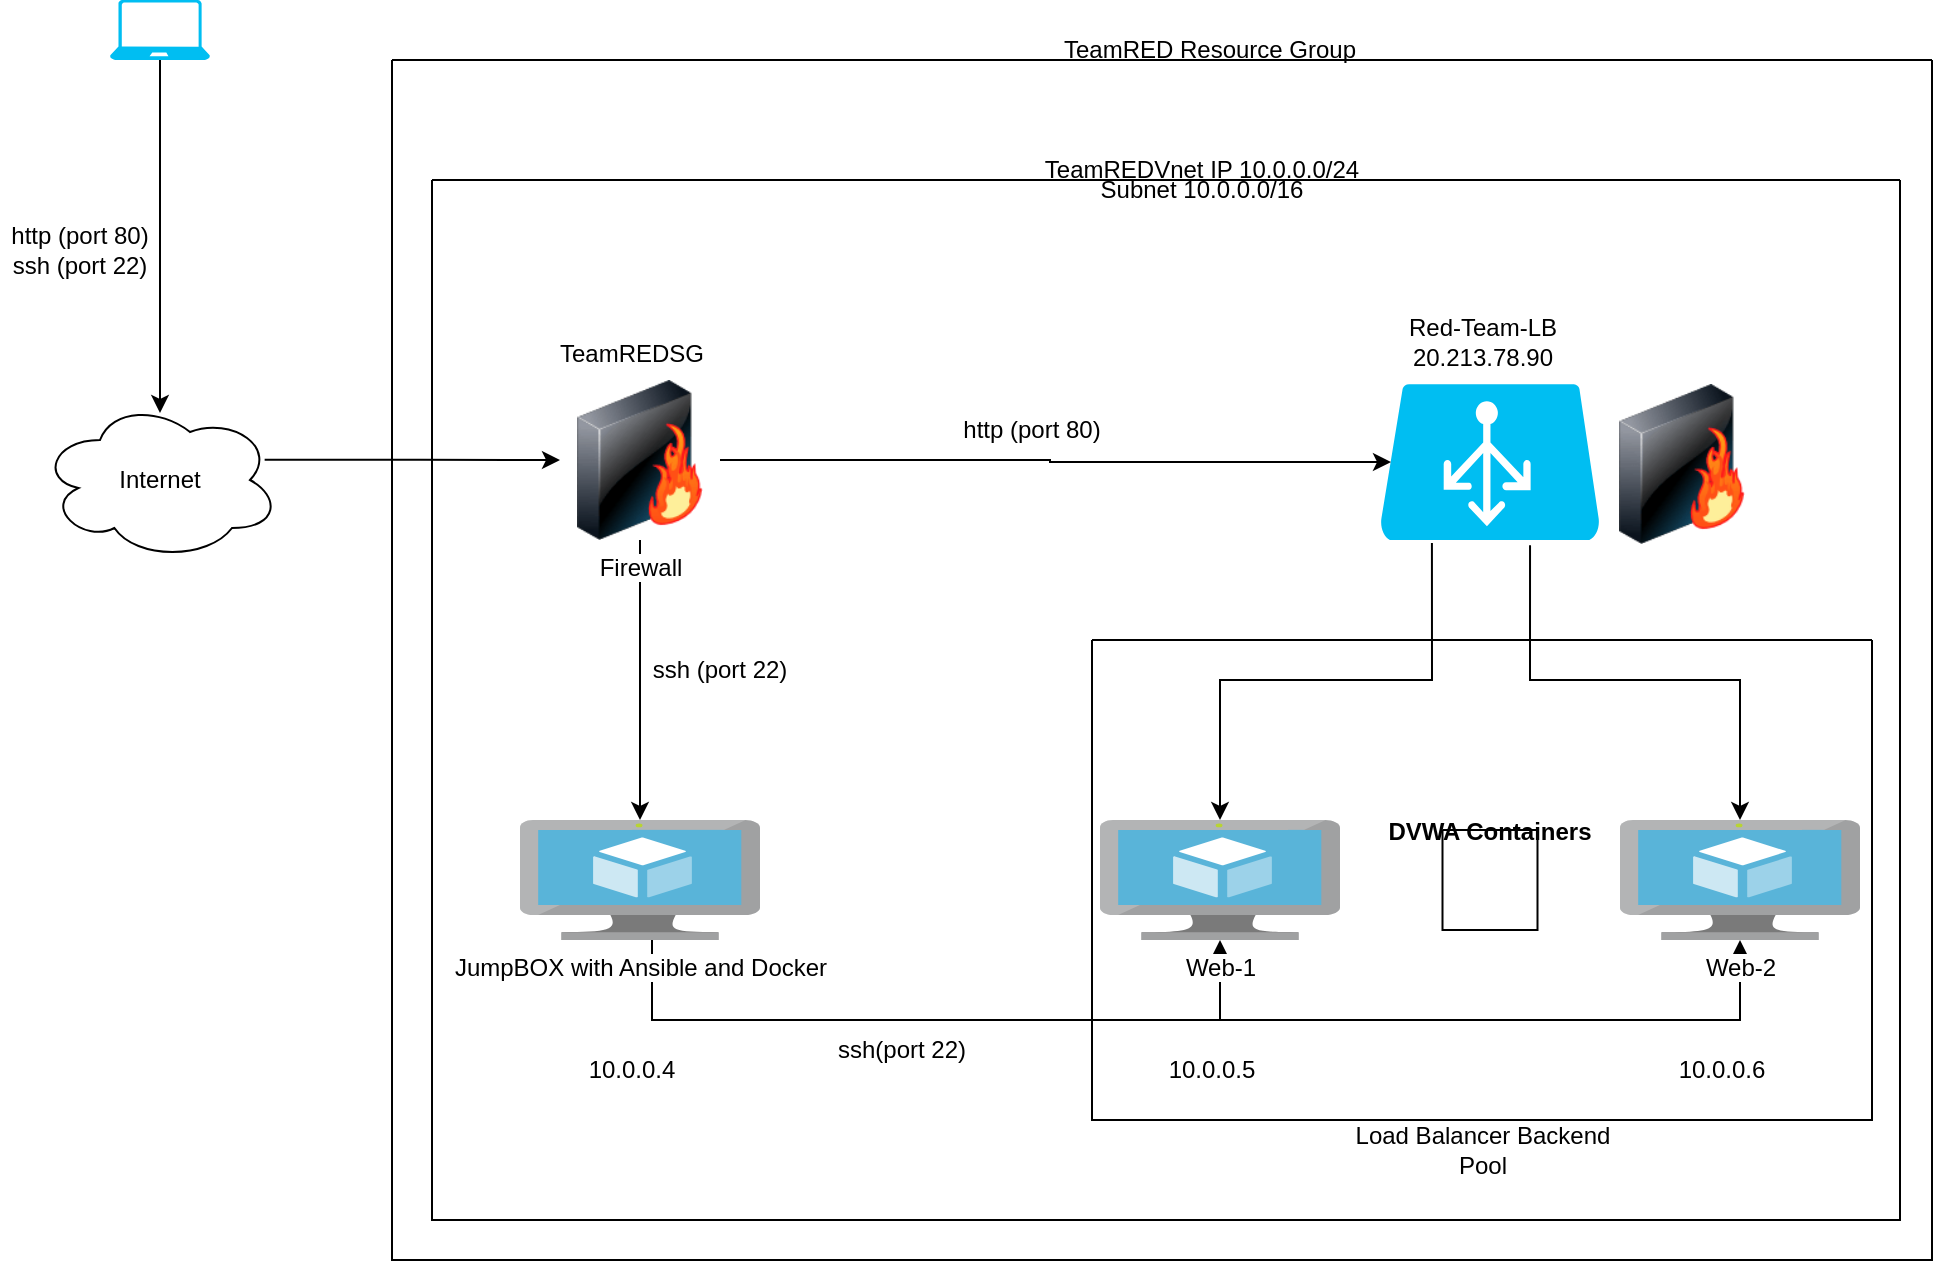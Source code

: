 <mxfile version="17.3.0" type="google"><diagram id="WI9T0HZ2pTsCkuznbFz-" name="Page-1"><mxGraphModel grid="1" page="1" gridSize="10" guides="1" tooltips="1" connect="1" arrows="1" fold="1" pageScale="1" pageWidth="1169" pageHeight="827" math="0" shadow="0"><root><mxCell id="0"/><mxCell id="1" parent="0"/><mxCell id="g4XZaLowNLUcz5DZFdbj-16" style="edgeStyle=orthogonalEdgeStyle;rounded=0;orthogonalLoop=1;jettySize=auto;html=1;entryX=0.5;entryY=1;entryDx=0;entryDy=0;fontSize=12;exitX=0.55;exitY=1;exitDx=0;exitDy=0;exitPerimeter=0;" edge="1" parent="1" source="g4XZaLowNLUcz5DZFdbj-18" target="g4XZaLowNLUcz5DZFdbj-6"><mxGeometry relative="1" as="geometry"><mxPoint x="366" y="586" as="sourcePoint"/><Array as="points"><mxPoint x="366" y="620"/><mxPoint x="910" y="620"/></Array></mxGeometry></mxCell><mxCell id="g4XZaLowNLUcz5DZFdbj-17" style="edgeStyle=orthogonalEdgeStyle;rounded=0;orthogonalLoop=1;jettySize=auto;html=1;entryX=0.5;entryY=1;entryDx=0;entryDy=0;fontSize=12;" edge="1" parent="1" target="g4XZaLowNLUcz5DZFdbj-5"><mxGeometry relative="1" as="geometry"><mxPoint x="366" y="580" as="sourcePoint"/><Array as="points"><mxPoint x="366" y="620"/><mxPoint x="650" y="620"/></Array></mxGeometry></mxCell><mxCell id="g4XZaLowNLUcz5DZFdbj-4" value="" style="edgeStyle=orthogonalEdgeStyle;rounded=0;orthogonalLoop=1;jettySize=auto;html=1;exitX=0.936;exitY=0.374;exitDx=0;exitDy=0;exitPerimeter=0;" edge="1" parent="1" source="JZo2qOCYFju5mFiNlBJV-1" target="g4XZaLowNLUcz5DZFdbj-19"><mxGeometry relative="1" as="geometry"><mxPoint x="360" y="510" as="targetPoint"/><mxPoint x="170" y="340" as="sourcePoint"/></mxGeometry></mxCell><mxCell id="g4XZaLowNLUcz5DZFdbj-5" value="&lt;font style=&quot;font-size: 12px&quot;&gt;Web-1&lt;/font&gt;" style="sketch=0;aspect=fixed;html=1;points=[];align=center;image;fontSize=12;image=img/lib/mscae/Virtual_Machine.svg;fontFamily=Helvetica;fontColor=default;strokeColor=default;fillColor=default;" vertex="1" parent="1"><mxGeometry x="590" y="520" width="120" height="60" as="geometry"/></mxCell><mxCell id="g4XZaLowNLUcz5DZFdbj-6" value="Web-2&lt;br&gt;" style="sketch=0;aspect=fixed;html=1;points=[];align=center;image;fontSize=12;image=img/lib/mscae/Virtual_Machine.svg;fontFamily=Helvetica;fontColor=default;strokeColor=default;fillColor=default;" vertex="1" parent="1"><mxGeometry x="850" y="520" width="120" height="60" as="geometry"/></mxCell><mxCell id="g4XZaLowNLUcz5DZFdbj-9" style="edgeStyle=orthogonalEdgeStyle;rounded=0;orthogonalLoop=1;jettySize=auto;html=1;entryX=0.5;entryY=0;entryDx=0;entryDy=0;exitX=0.236;exitY=1.02;exitDx=0;exitDy=0;exitPerimeter=0;" edge="1" parent="1" source="g4XZaLowNLUcz5DZFdbj-13" target="g4XZaLowNLUcz5DZFdbj-5"><mxGeometry relative="1" as="geometry"><mxPoint x="760" y="280" as="sourcePoint"/><Array as="points"><mxPoint x="756" y="450"/><mxPoint x="650" y="450"/></Array></mxGeometry></mxCell><mxCell id="g4XZaLowNLUcz5DZFdbj-10" style="edgeStyle=orthogonalEdgeStyle;rounded=0;orthogonalLoop=1;jettySize=auto;html=1;entryX=0.5;entryY=0;entryDx=0;entryDy=0;exitX=0.682;exitY=1.033;exitDx=0;exitDy=0;exitPerimeter=0;" edge="1" parent="1" source="g4XZaLowNLUcz5DZFdbj-13" target="g4XZaLowNLUcz5DZFdbj-6"><mxGeometry relative="1" as="geometry"><mxPoint x="810" y="280" as="sourcePoint"/><Array as="points"><mxPoint x="805" y="450"/><mxPoint x="910" y="450"/></Array></mxGeometry></mxCell><mxCell id="g4XZaLowNLUcz5DZFdbj-12" style="edgeStyle=orthogonalEdgeStyle;rounded=0;orthogonalLoop=1;jettySize=auto;html=1;exitX=0.5;exitY=1;exitDx=0;exitDy=0;exitPerimeter=0;entryX=0.5;entryY=0.081;entryDx=0;entryDy=0;fontSize=1;entryPerimeter=0;" edge="1" parent="1" source="g4XZaLowNLUcz5DZFdbj-11" target="JZo2qOCYFju5mFiNlBJV-1"><mxGeometry relative="1" as="geometry"><mxPoint x="120" y="310" as="targetPoint"/></mxGeometry></mxCell><mxCell id="g4XZaLowNLUcz5DZFdbj-11" value="" style="verticalLabelPosition=bottom;html=1;verticalAlign=top;align=center;strokeColor=none;fillColor=#00BEF2;shape=mxgraph.azure.laptop;pointerEvents=1;fontSize=1;" vertex="1" parent="1"><mxGeometry x="95" y="110" width="50" height="30" as="geometry"/></mxCell><mxCell id="g4XZaLowNLUcz5DZFdbj-13" value="" style="verticalLabelPosition=bottom;html=1;verticalAlign=top;align=center;strokeColor=none;fillColor=#00BEF2;shape=mxgraph.azure.azure_load_balancer;fontSize=1;" vertex="1" parent="1"><mxGeometry x="730" y="302" width="110" height="78" as="geometry"/></mxCell><mxCell id="g4XZaLowNLUcz5DZFdbj-14" value="&lt;font style=&quot;font-size: 12px&quot;&gt;http (port 80)&lt;br&gt;ssh (port 22)&lt;br&gt;&lt;/font&gt;" style="text;html=1;strokeColor=none;fillColor=none;align=center;verticalAlign=middle;whiteSpace=wrap;rounded=0;fontSize=1;" vertex="1" parent="1"><mxGeometry x="40" y="210" width="80" height="50" as="geometry"/></mxCell><mxCell id="g4XZaLowNLUcz5DZFdbj-18" value="JumpBOX with Ansible and Docker" style="sketch=0;aspect=fixed;html=1;points=[];align=center;image;fontSize=12;image=img/lib/mscae/Virtual_Machine.svg;fontFamily=Helvetica;fontColor=default;strokeColor=default;fillColor=default;" vertex="1" parent="1"><mxGeometry x="300" y="520" width="120" height="60" as="geometry"/></mxCell><mxCell id="g4XZaLowNLUcz5DZFdbj-20" style="edgeStyle=orthogonalEdgeStyle;rounded=0;orthogonalLoop=1;jettySize=auto;html=1;exitX=1;exitY=0.5;exitDx=0;exitDy=0;fontSize=12;entryX=0.05;entryY=0.5;entryDx=0;entryDy=0;entryPerimeter=0;" edge="1" parent="1" source="g4XZaLowNLUcz5DZFdbj-19" target="g4XZaLowNLUcz5DZFdbj-13"><mxGeometry relative="1" as="geometry"><mxPoint x="720" y="320" as="targetPoint"/></mxGeometry></mxCell><mxCell id="g4XZaLowNLUcz5DZFdbj-22" style="edgeStyle=orthogonalEdgeStyle;rounded=0;orthogonalLoop=1;jettySize=auto;html=1;entryX=0.5;entryY=0;entryDx=0;entryDy=0;fontSize=12;" edge="1" parent="1" source="g4XZaLowNLUcz5DZFdbj-19" target="g4XZaLowNLUcz5DZFdbj-18"><mxGeometry relative="1" as="geometry"/></mxCell><mxCell id="g4XZaLowNLUcz5DZFdbj-19" value="Firewall" style="image;html=1;image=img/lib/clip_art/networking/Firewall-page1_128x128.png;fontFamily=Helvetica;fontSize=12;fontColor=default;align=center;strokeColor=default;fillColor=default;" vertex="1" parent="1"><mxGeometry x="320" y="300" width="80" height="80" as="geometry"/></mxCell><mxCell id="g4XZaLowNLUcz5DZFdbj-24" value="ssh (port 22)" style="text;html=1;strokeColor=none;fillColor=none;align=center;verticalAlign=middle;whiteSpace=wrap;rounded=0;fontSize=12;" vertex="1" parent="1"><mxGeometry x="360" y="430" width="80" height="30" as="geometry"/></mxCell><mxCell id="g4XZaLowNLUcz5DZFdbj-409" value="" style="swimlane;startSize=0;fontSize=12;" vertex="1" parent="1"><mxGeometry x="256" y="200" width="734" height="520" as="geometry"/></mxCell><mxCell id="g4XZaLowNLUcz5DZFdbj-23" value="http (port 80)" style="text;html=1;strokeColor=none;fillColor=none;align=center;verticalAlign=middle;whiteSpace=wrap;rounded=0;fontSize=12;" vertex="1" parent="g4XZaLowNLUcz5DZFdbj-409"><mxGeometry x="260" y="110" width="80" height="30" as="geometry"/></mxCell><mxCell id="g4XZaLowNLUcz5DZFdbj-417" value="ssh(port 22)" style="text;html=1;strokeColor=none;fillColor=none;align=center;verticalAlign=middle;whiteSpace=wrap;rounded=0;fontSize=12;" vertex="1" parent="g4XZaLowNLUcz5DZFdbj-409"><mxGeometry x="200" y="420" width="70" height="30" as="geometry"/></mxCell><mxCell id="g4XZaLowNLUcz5DZFdbj-410" value="TeamREDSG" style="text;html=1;strokeColor=none;fillColor=none;align=center;verticalAlign=middle;whiteSpace=wrap;rounded=0;fontSize=12;" vertex="1" parent="g4XZaLowNLUcz5DZFdbj-409"><mxGeometry x="50" y="72" width="100" height="30" as="geometry"/></mxCell><mxCell id="g4XZaLowNLUcz5DZFdbj-418" value="10.0.0.5" style="text;html=1;strokeColor=none;fillColor=none;align=center;verticalAlign=middle;whiteSpace=wrap;rounded=0;fontSize=12;" vertex="1" parent="g4XZaLowNLUcz5DZFdbj-409"><mxGeometry x="360" y="430" width="60" height="30" as="geometry"/></mxCell><mxCell id="g4XZaLowNLUcz5DZFdbj-419" value="10.0.0.6" style="text;html=1;strokeColor=none;fillColor=none;align=center;verticalAlign=middle;whiteSpace=wrap;rounded=0;fontSize=12;" vertex="1" parent="g4XZaLowNLUcz5DZFdbj-409"><mxGeometry x="615" y="430" width="60" height="30" as="geometry"/></mxCell><mxCell id="g4XZaLowNLUcz5DZFdbj-420" value="10.0.0.4" style="text;html=1;strokeColor=none;fillColor=none;align=center;verticalAlign=middle;whiteSpace=wrap;rounded=0;fontSize=12;" vertex="1" parent="g4XZaLowNLUcz5DZFdbj-409"><mxGeometry x="70" y="430" width="60" height="30" as="geometry"/></mxCell><mxCell id="g4XZaLowNLUcz5DZFdbj-422" value="" style="swimlane;startSize=0;fontSize=12;" vertex="1" parent="g4XZaLowNLUcz5DZFdbj-409"><mxGeometry x="-20" y="-60" width="770" height="600" as="geometry"/></mxCell><mxCell id="g4XZaLowNLUcz5DZFdbj-421" value="TeamREDVnet IP 10.0.0.0/24" style="text;html=1;strokeColor=none;fillColor=none;align=center;verticalAlign=middle;whiteSpace=wrap;rounded=0;fontSize=12;" vertex="1" parent="g4XZaLowNLUcz5DZFdbj-422"><mxGeometry x="290" y="40" width="230" height="30" as="geometry"/></mxCell><mxCell id="g4XZaLowNLUcz5DZFdbj-424" value="" style="swimlane;startSize=0;fontSize=12;" vertex="1" parent="g4XZaLowNLUcz5DZFdbj-422"><mxGeometry x="350" y="290" width="390" height="240" as="geometry"/></mxCell><mxCell id="g4XZaLowNLUcz5DZFdbj-412" value="DVWA Containers" style="swimlane;startSize=0;fontSize=12;" vertex="1" parent="g4XZaLowNLUcz5DZFdbj-424"><mxGeometry x="175.25" y="95" width="47.5" height="50" as="geometry"/></mxCell><mxCell id="g4XZaLowNLUcz5DZFdbj-425" value="Load Balancer Backend Pool" style="text;html=1;strokeColor=none;fillColor=none;align=center;verticalAlign=middle;whiteSpace=wrap;rounded=0;fontSize=12;" vertex="1" parent="g4XZaLowNLUcz5DZFdbj-422"><mxGeometry x="477.5" y="530" width="135" height="30" as="geometry"/></mxCell><mxCell id="g4XZaLowNLUcz5DZFdbj-426" value="" style="image;html=1;image=img/lib/clip_art/networking/Firewall-page1_128x128.png;fontSize=12;" vertex="1" parent="g4XZaLowNLUcz5DZFdbj-422"><mxGeometry x="605" y="162" width="80" height="80" as="geometry"/></mxCell><mxCell id="g4XZaLowNLUcz5DZFdbj-26" value="Red-Team-LB&lt;br&gt;20.213.78.90" style="text;html=1;strokeColor=none;fillColor=none;align=center;verticalAlign=middle;whiteSpace=wrap;rounded=0;fontSize=12;" vertex="1" parent="g4XZaLowNLUcz5DZFdbj-422"><mxGeometry x="452.5" y="120" width="185" height="42" as="geometry"/></mxCell><mxCell id="x8rzewCfXXOU_5HAWh-h-1" value="Subnet 10.0.0.0/16" style="text;html=1;strokeColor=none;fillColor=none;align=center;verticalAlign=middle;whiteSpace=wrap;rounded=0;" vertex="1" parent="g4XZaLowNLUcz5DZFdbj-422"><mxGeometry x="335" y="50" width="140" height="30" as="geometry"/></mxCell><mxCell id="g4XZaLowNLUcz5DZFdbj-423" value="TeamRED Resource Group" style="text;html=1;strokeColor=none;fillColor=none;align=center;verticalAlign=middle;whiteSpace=wrap;rounded=0;fontSize=12;" vertex="1" parent="1"><mxGeometry x="540" y="120" width="210" height="30" as="geometry"/></mxCell><mxCell id="JZo2qOCYFju5mFiNlBJV-1" value="Internet" style="ellipse;shape=cloud;whiteSpace=wrap;html=1;fontSize=12;" vertex="1" parent="1"><mxGeometry x="60" y="310" width="120" height="80" as="geometry"/></mxCell></root></mxGraphModel></diagram></mxfile>